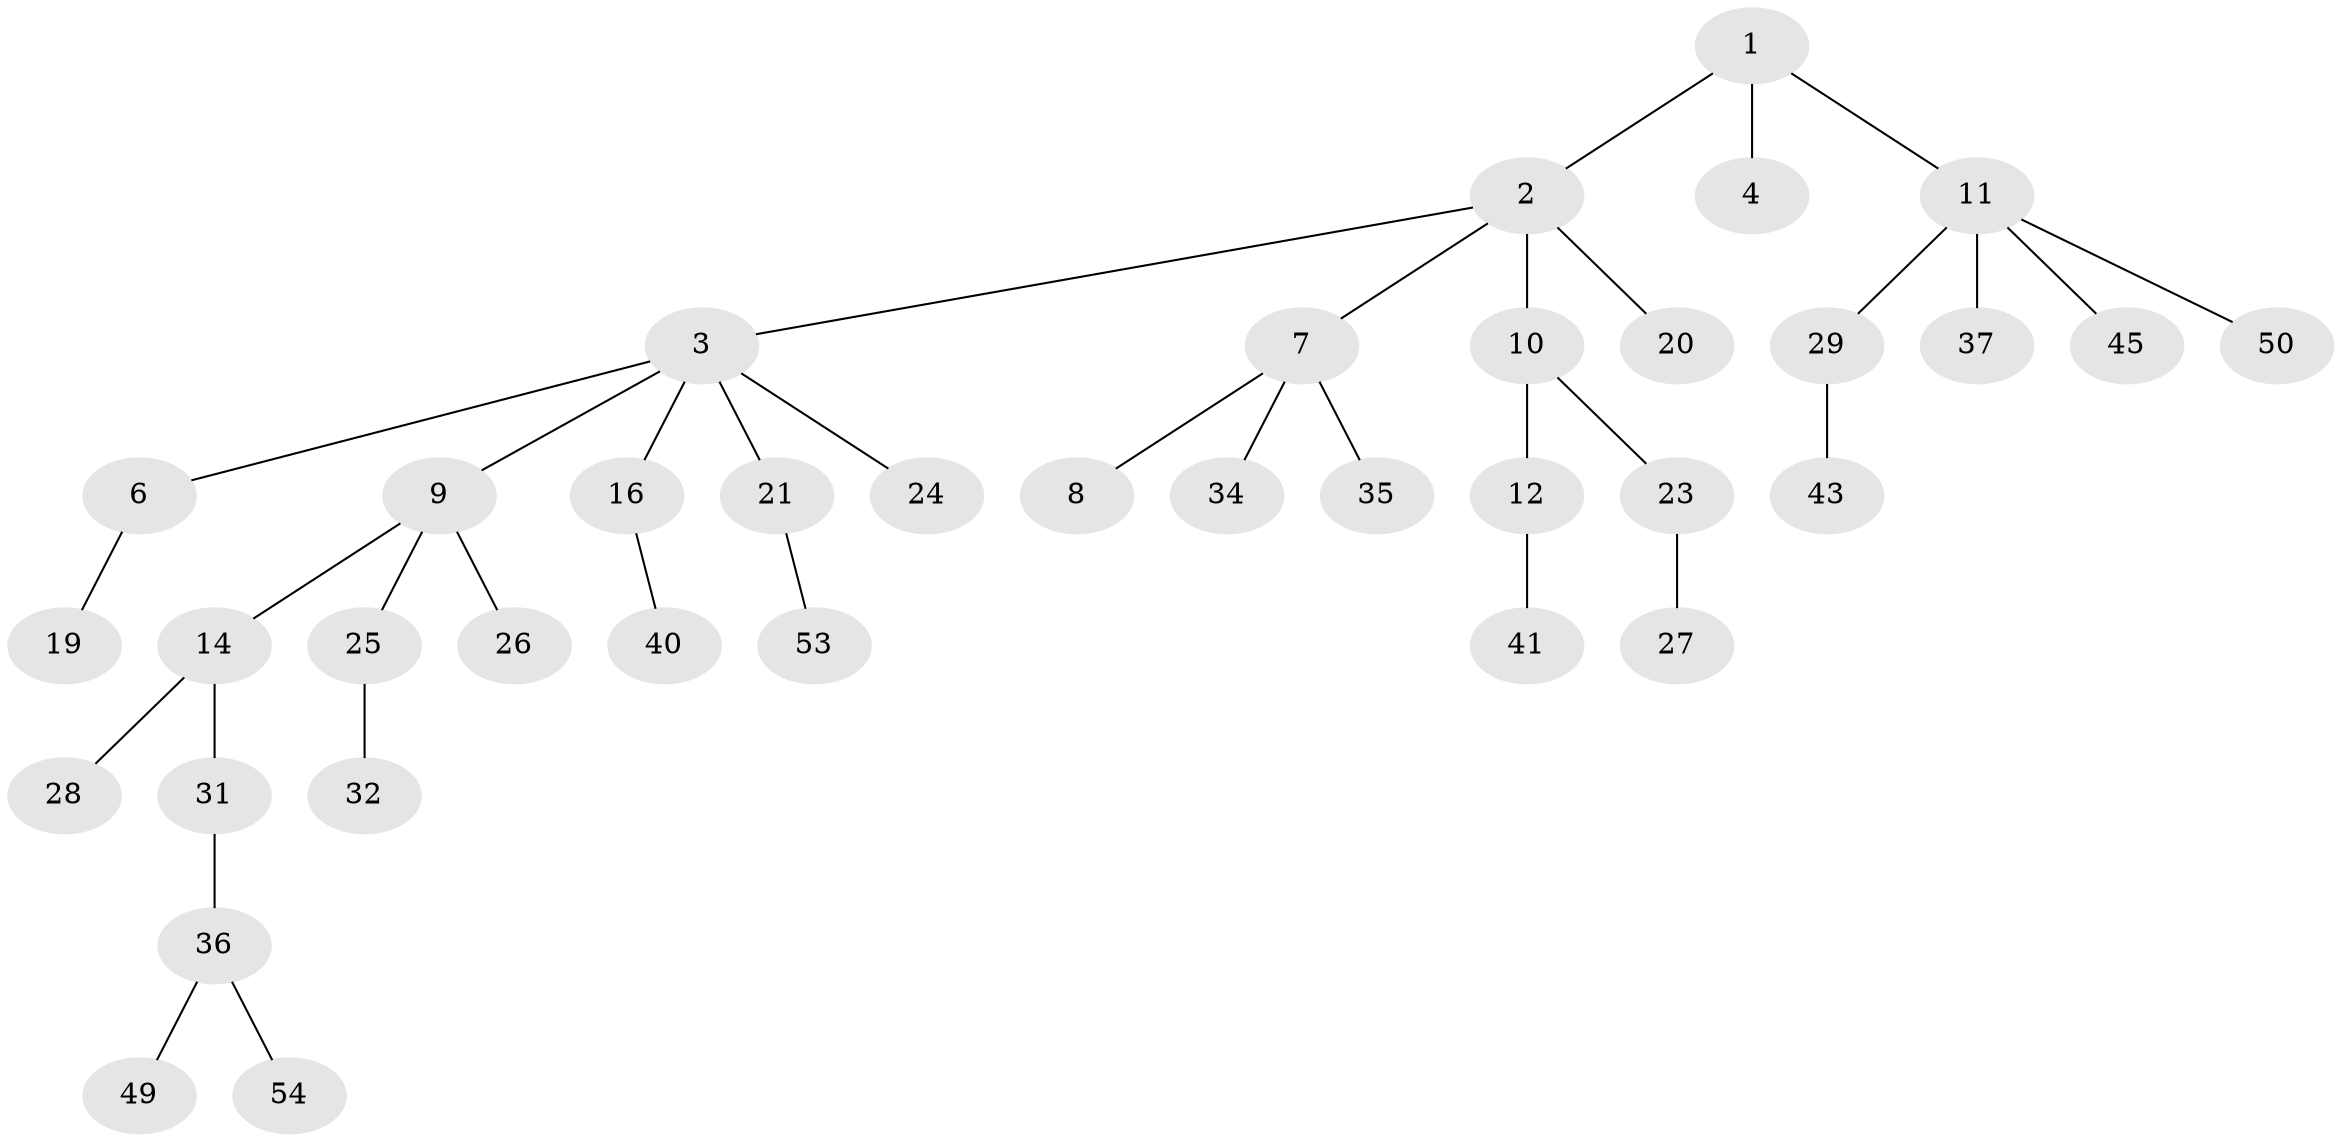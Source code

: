 // Generated by graph-tools (version 1.1) at 2025/52/02/27/25 19:52:10]
// undirected, 37 vertices, 36 edges
graph export_dot {
graph [start="1"]
  node [color=gray90,style=filled];
  1 [super="+18"];
  2;
  3 [super="+5"];
  4;
  6;
  7 [super="+15"];
  8;
  9 [super="+51"];
  10 [super="+13"];
  11 [super="+22"];
  12 [super="+33"];
  14 [super="+17"];
  16 [super="+38"];
  19 [super="+30"];
  20 [super="+48"];
  21 [super="+42"];
  23;
  24;
  25;
  26;
  27 [super="+39"];
  28 [super="+52"];
  29 [super="+44"];
  31;
  32 [super="+46"];
  34;
  35;
  36 [super="+47"];
  37;
  40;
  41;
  43;
  45;
  49;
  50;
  53;
  54;
  1 -- 2;
  1 -- 4;
  1 -- 11;
  2 -- 3;
  2 -- 7;
  2 -- 10;
  2 -- 20;
  3 -- 6;
  3 -- 9;
  3 -- 24;
  3 -- 16;
  3 -- 21;
  6 -- 19;
  7 -- 8;
  7 -- 34;
  7 -- 35;
  9 -- 14;
  9 -- 25;
  9 -- 26;
  10 -- 12;
  10 -- 23;
  11 -- 50;
  11 -- 37;
  11 -- 29;
  11 -- 45;
  12 -- 41;
  14 -- 28;
  14 -- 31;
  16 -- 40;
  21 -- 53;
  23 -- 27;
  25 -- 32;
  29 -- 43;
  31 -- 36;
  36 -- 49;
  36 -- 54;
}
